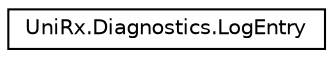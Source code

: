 digraph "Graphical Class Hierarchy"
{
 // LATEX_PDF_SIZE
  edge [fontname="Helvetica",fontsize="10",labelfontname="Helvetica",labelfontsize="10"];
  node [fontname="Helvetica",fontsize="10",shape=record];
  rankdir="LR";
  Node0 [label="UniRx.Diagnostics.LogEntry",height=0.2,width=0.4,color="black", fillcolor="white", style="filled",URL="$struct_uni_rx_1_1_diagnostics_1_1_log_entry.html",tooltip=" "];
}
